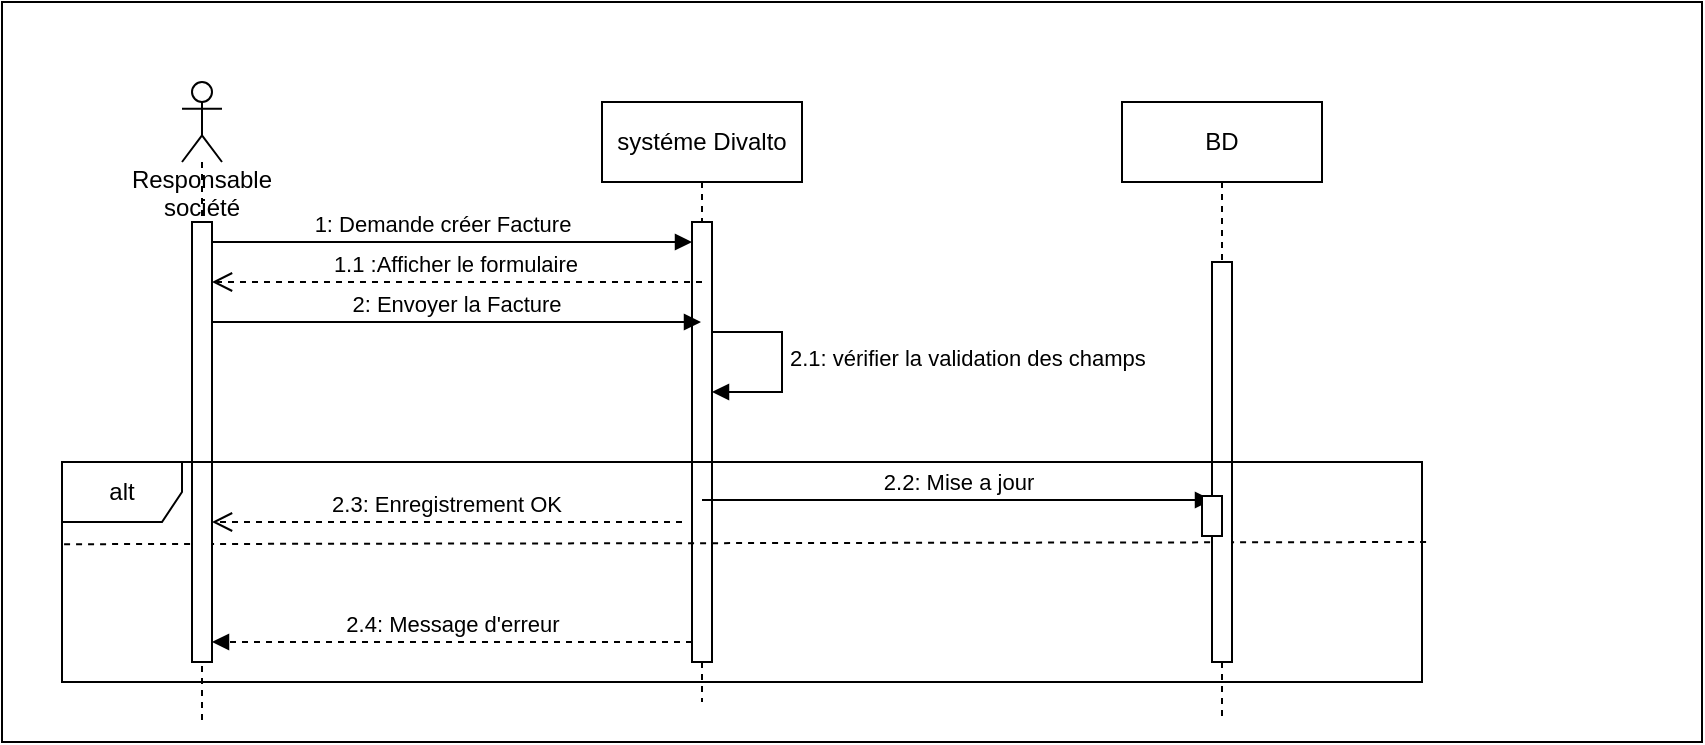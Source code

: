 <mxfile version="21.6.6" type="github">
  <diagram name="Page-1" id="SkSG1tXhpvtN0tLj1Buv">
    <mxGraphModel dx="880" dy="446" grid="1" gridSize="10" guides="1" tooltips="1" connect="1" arrows="1" fold="1" page="1" pageScale="1" pageWidth="827" pageHeight="1169" math="0" shadow="0">
      <root>
        <mxCell id="0" />
        <mxCell id="1" parent="0" />
        <mxCell id="8-lFnnxqB2CqIMOXdD_a-1" value="" style="rounded=0;whiteSpace=wrap;html=1;" parent="1" vertex="1">
          <mxGeometry width="850" height="370" as="geometry" />
        </mxCell>
        <mxCell id="8-lFnnxqB2CqIMOXdD_a-2" value="systéme Divalto" style="shape=umlLifeline;perimeter=lifelinePerimeter;whiteSpace=wrap;html=1;container=0;dropTarget=0;collapsible=0;recursiveResize=0;outlineConnect=0;portConstraint=eastwest;newEdgeStyle={&quot;edgeStyle&quot;:&quot;elbowEdgeStyle&quot;,&quot;elbow&quot;:&quot;vertical&quot;,&quot;curved&quot;:0,&quot;rounded&quot;:0};" parent="1" vertex="1">
          <mxGeometry x="300" y="50" width="100" height="300" as="geometry" />
        </mxCell>
        <mxCell id="8-lFnnxqB2CqIMOXdD_a-21" value="2.1: vérifier la validation des champs" style="html=1;align=left;spacingLeft=2;endArrow=block;rounded=0;edgeStyle=orthogonalEdgeStyle;curved=0;rounded=0;" parent="8-lFnnxqB2CqIMOXdD_a-2" edge="1">
          <mxGeometry relative="1" as="geometry">
            <mxPoint x="50" y="115" as="sourcePoint" />
            <Array as="points">
              <mxPoint x="90" y="115" />
              <mxPoint x="90" y="145" />
            </Array>
            <mxPoint x="55" y="145" as="targetPoint" />
          </mxGeometry>
        </mxCell>
        <mxCell id="8-lFnnxqB2CqIMOXdD_a-3" value="" style="html=1;points=[];perimeter=orthogonalPerimeter;outlineConnect=0;targetShapes=umlLifeline;portConstraint=eastwest;newEdgeStyle={&quot;edgeStyle&quot;:&quot;elbowEdgeStyle&quot;,&quot;elbow&quot;:&quot;vertical&quot;,&quot;curved&quot;:0,&quot;rounded&quot;:0};" parent="8-lFnnxqB2CqIMOXdD_a-2" vertex="1">
          <mxGeometry x="45" y="60" width="10" height="220" as="geometry" />
        </mxCell>
        <mxCell id="8-lFnnxqB2CqIMOXdD_a-4" value="1: Demande créer Facture" style="html=1;verticalAlign=bottom;endArrow=block;edgeStyle=elbowEdgeStyle;elbow=vertical;curved=0;rounded=0;" parent="1" target="8-lFnnxqB2CqIMOXdD_a-3" edge="1">
          <mxGeometry relative="1" as="geometry">
            <mxPoint x="95" y="120" as="sourcePoint" />
            <Array as="points">
              <mxPoint x="180" y="120" />
            </Array>
            <mxPoint as="offset" />
          </mxGeometry>
        </mxCell>
        <mxCell id="8-lFnnxqB2CqIMOXdD_a-5" value="" style="html=1;verticalAlign=bottom;endArrow=none;dashed=1;endSize=8;elbow=vertical;rounded=0;entryX=0;entryY=0.455;entryDx=0;entryDy=0;entryPerimeter=0;exitX=1.003;exitY=0.445;exitDx=0;exitDy=0;exitPerimeter=0;endFill=0;" parent="1" edge="1">
          <mxGeometry relative="1" as="geometry">
            <mxPoint x="30" y="271.1" as="targetPoint" />
            <mxPoint x="712.04" y="270.0" as="sourcePoint" />
          </mxGeometry>
        </mxCell>
        <mxCell id="8-lFnnxqB2CqIMOXdD_a-6" value="2: Envoyer la Facture" style="html=1;verticalAlign=bottom;endArrow=block;edgeStyle=elbowEdgeStyle;elbow=vertical;curved=0;rounded=0;" parent="1" source="8-lFnnxqB2CqIMOXdD_a-8" target="8-lFnnxqB2CqIMOXdD_a-2" edge="1">
          <mxGeometry x="-0.001" relative="1" as="geometry">
            <mxPoint x="175" y="160" as="sourcePoint" />
            <Array as="points">
              <mxPoint x="190" y="160" />
            </Array>
            <mxPoint x="100" y="160" as="targetPoint" />
            <mxPoint as="offset" />
          </mxGeometry>
        </mxCell>
        <mxCell id="8-lFnnxqB2CqIMOXdD_a-7" value="&lt;br&gt;&lt;br&gt;&lt;br&gt;&lt;br&gt;&lt;br&gt;Responsable société" style="shape=umlLifeline;perimeter=lifelinePerimeter;whiteSpace=wrap;html=1;container=1;dropTarget=0;collapsible=0;recursiveResize=0;outlineConnect=0;portConstraint=eastwest;newEdgeStyle={&quot;edgeStyle&quot;:&quot;elbowEdgeStyle&quot;,&quot;elbow&quot;:&quot;vertical&quot;,&quot;curved&quot;:0,&quot;rounded&quot;:0};participant=umlActor;align=center;" parent="1" vertex="1">
          <mxGeometry x="90" y="40" width="20" height="320" as="geometry" />
        </mxCell>
        <mxCell id="8-lFnnxqB2CqIMOXdD_a-8" value="" style="html=1;points=[];perimeter=orthogonalPerimeter;outlineConnect=0;targetShapes=umlLifeline;portConstraint=eastwest;newEdgeStyle={&quot;edgeStyle&quot;:&quot;elbowEdgeStyle&quot;,&quot;elbow&quot;:&quot;vertical&quot;,&quot;curved&quot;:0,&quot;rounded&quot;:0};" parent="8-lFnnxqB2CqIMOXdD_a-7" vertex="1">
          <mxGeometry x="5" y="70" width="10" height="220" as="geometry" />
        </mxCell>
        <mxCell id="8-lFnnxqB2CqIMOXdD_a-9" value="BD" style="shape=umlLifeline;perimeter=lifelinePerimeter;whiteSpace=wrap;html=1;container=0;dropTarget=0;collapsible=0;recursiveResize=0;outlineConnect=0;portConstraint=eastwest;newEdgeStyle={&quot;edgeStyle&quot;:&quot;elbowEdgeStyle&quot;,&quot;elbow&quot;:&quot;vertical&quot;,&quot;curved&quot;:0,&quot;rounded&quot;:0};" parent="1" vertex="1">
          <mxGeometry x="560" y="50" width="100" height="310" as="geometry" />
        </mxCell>
        <mxCell id="8-lFnnxqB2CqIMOXdD_a-10" value="" style="html=1;points=[];perimeter=orthogonalPerimeter;outlineConnect=0;targetShapes=umlLifeline;portConstraint=eastwest;newEdgeStyle={&quot;edgeStyle&quot;:&quot;elbowEdgeStyle&quot;,&quot;elbow&quot;:&quot;vertical&quot;,&quot;curved&quot;:0,&quot;rounded&quot;:0};" parent="8-lFnnxqB2CqIMOXdD_a-9" vertex="1">
          <mxGeometry x="45" y="80" width="10" height="200" as="geometry" />
        </mxCell>
        <mxCell id="8-lFnnxqB2CqIMOXdD_a-11" value="1.1 :Afficher le formulaire&amp;nbsp;" style="html=1;verticalAlign=bottom;endArrow=open;dashed=1;endSize=8;edgeStyle=elbowEdgeStyle;elbow=vertical;curved=0;rounded=0;" parent="1" target="8-lFnnxqB2CqIMOXdD_a-8" edge="1">
          <mxGeometry relative="1" as="geometry">
            <mxPoint x="350" y="139.997" as="sourcePoint" />
            <mxPoint x="110" y="139.997" as="targetPoint" />
          </mxGeometry>
        </mxCell>
        <mxCell id="8-lFnnxqB2CqIMOXdD_a-13" value="alt" style="shape=umlFrame;whiteSpace=wrap;html=1;pointerEvents=0;" parent="1" vertex="1">
          <mxGeometry x="30" y="230" width="680" height="110" as="geometry" />
        </mxCell>
        <mxCell id="8-lFnnxqB2CqIMOXdD_a-16" value="2.3: Enregistrement OK" style="html=1;verticalAlign=bottom;endArrow=open;dashed=1;endSize=8;edgeStyle=elbowEdgeStyle;elbow=vertical;curved=0;rounded=0;" parent="1" target="8-lFnnxqB2CqIMOXdD_a-8" edge="1">
          <mxGeometry x="0.004" relative="1" as="geometry">
            <mxPoint x="340" y="260" as="sourcePoint" />
            <mxPoint x="260" y="260" as="targetPoint" />
            <mxPoint as="offset" />
          </mxGeometry>
        </mxCell>
        <mxCell id="8-lFnnxqB2CqIMOXdD_a-18" value="2.2: Mise a jour" style="html=1;verticalAlign=bottom;endArrow=block;edgeStyle=elbowEdgeStyle;elbow=horizontal;curved=0;rounded=0;" parent="1" edge="1">
          <mxGeometry width="80" relative="1" as="geometry">
            <mxPoint x="350" y="249" as="sourcePoint" />
            <mxPoint x="605" y="249" as="targetPoint" />
          </mxGeometry>
        </mxCell>
        <mxCell id="8-lFnnxqB2CqIMOXdD_a-19" value="2.4: Message d&#39;erreur" style="html=1;verticalAlign=bottom;endArrow=block;edgeStyle=elbowEdgeStyle;elbow=vertical;curved=0;rounded=0;dashed=1;" parent="1" source="8-lFnnxqB2CqIMOXdD_a-3" edge="1">
          <mxGeometry width="80" relative="1" as="geometry">
            <mxPoint x="340" y="320" as="sourcePoint" />
            <mxPoint x="105" y="320" as="targetPoint" />
          </mxGeometry>
        </mxCell>
        <mxCell id="8-lFnnxqB2CqIMOXdD_a-22" value="" style="html=1;points=[];perimeter=orthogonalPerimeter;outlineConnect=0;targetShapes=umlLifeline;portConstraint=eastwest;newEdgeStyle={&quot;edgeStyle&quot;:&quot;elbowEdgeStyle&quot;,&quot;elbow&quot;:&quot;vertical&quot;,&quot;curved&quot;:0,&quot;rounded&quot;:0};" parent="1" vertex="1">
          <mxGeometry x="600" y="247" width="10" height="20" as="geometry" />
        </mxCell>
      </root>
    </mxGraphModel>
  </diagram>
</mxfile>
